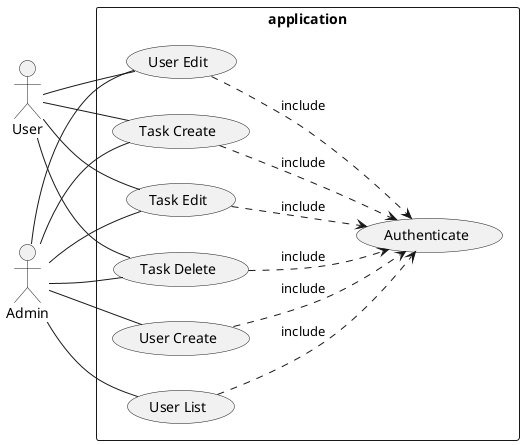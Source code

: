 @startuml
'https://plantuml.com/use-case-diagram
left to right direction
skinparam packageStyle rect
actor User
actor Admin

rectangle application{
User -- (User Edit)
User -- (Task Create)
User -- (Task Edit)
User -- (Task Delete)

Admin -- (User Create)
Admin -- (User Edit)
Admin -- (User List)
Admin -- (Task Create)
Admin -- (Task Edit)
Admin -- (Task Delete)

(User List).->(Authenticate): include
(User Create).->(Authenticate): include
(User Edit).->(Authenticate): include
(Task Create).->(Authenticate): include
(Task Edit).->(Authenticate): include
(Task Delete).->(Authenticate): include
}


@enduml
